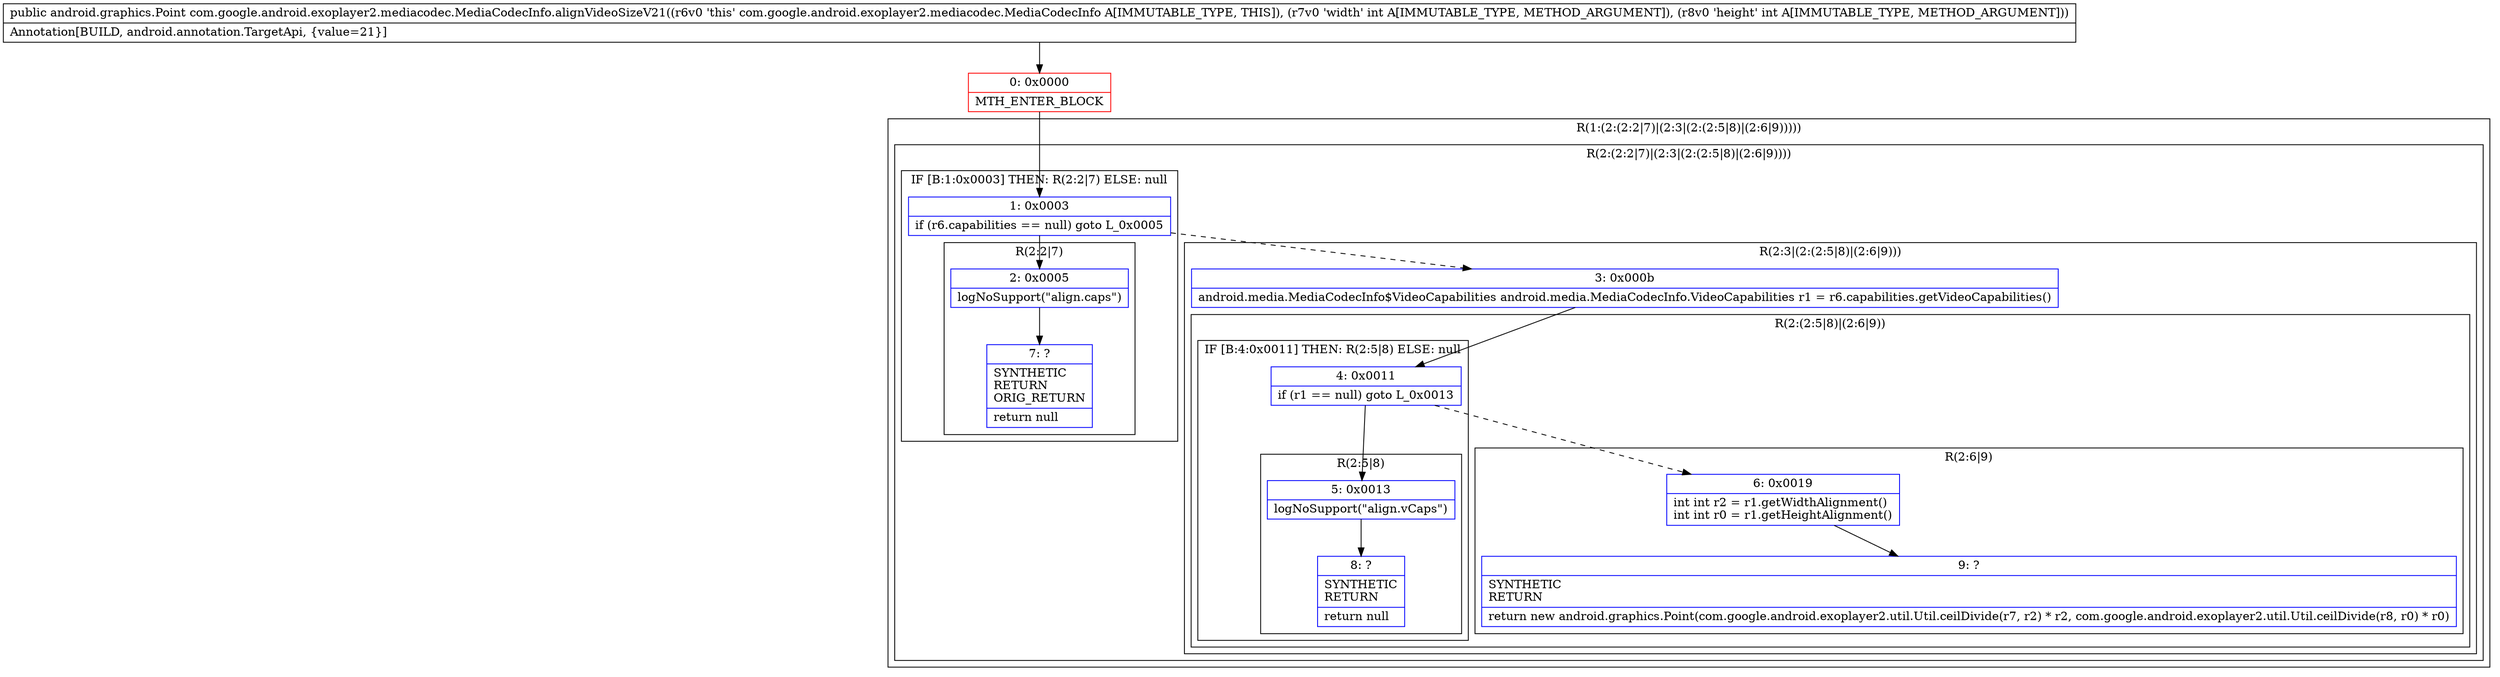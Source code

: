 digraph "CFG forcom.google.android.exoplayer2.mediacodec.MediaCodecInfo.alignVideoSizeV21(II)Landroid\/graphics\/Point;" {
subgraph cluster_Region_157756820 {
label = "R(1:(2:(2:2|7)|(2:3|(2:(2:5|8)|(2:6|9)))))";
node [shape=record,color=blue];
subgraph cluster_Region_25630446 {
label = "R(2:(2:2|7)|(2:3|(2:(2:5|8)|(2:6|9))))";
node [shape=record,color=blue];
subgraph cluster_IfRegion_342639999 {
label = "IF [B:1:0x0003] THEN: R(2:2|7) ELSE: null";
node [shape=record,color=blue];
Node_1 [shape=record,label="{1\:\ 0x0003|if (r6.capabilities == null) goto L_0x0005\l}"];
subgraph cluster_Region_2140309189 {
label = "R(2:2|7)";
node [shape=record,color=blue];
Node_2 [shape=record,label="{2\:\ 0x0005|logNoSupport(\"align.caps\")\l}"];
Node_7 [shape=record,label="{7\:\ ?|SYNTHETIC\lRETURN\lORIG_RETURN\l|return null\l}"];
}
}
subgraph cluster_Region_1686284165 {
label = "R(2:3|(2:(2:5|8)|(2:6|9)))";
node [shape=record,color=blue];
Node_3 [shape=record,label="{3\:\ 0x000b|android.media.MediaCodecInfo$VideoCapabilities android.media.MediaCodecInfo.VideoCapabilities r1 = r6.capabilities.getVideoCapabilities()\l}"];
subgraph cluster_Region_1336483630 {
label = "R(2:(2:5|8)|(2:6|9))";
node [shape=record,color=blue];
subgraph cluster_IfRegion_1911289207 {
label = "IF [B:4:0x0011] THEN: R(2:5|8) ELSE: null";
node [shape=record,color=blue];
Node_4 [shape=record,label="{4\:\ 0x0011|if (r1 == null) goto L_0x0013\l}"];
subgraph cluster_Region_1981829203 {
label = "R(2:5|8)";
node [shape=record,color=blue];
Node_5 [shape=record,label="{5\:\ 0x0013|logNoSupport(\"align.vCaps\")\l}"];
Node_8 [shape=record,label="{8\:\ ?|SYNTHETIC\lRETURN\l|return null\l}"];
}
}
subgraph cluster_Region_719681385 {
label = "R(2:6|9)";
node [shape=record,color=blue];
Node_6 [shape=record,label="{6\:\ 0x0019|int int r2 = r1.getWidthAlignment()\lint int r0 = r1.getHeightAlignment()\l}"];
Node_9 [shape=record,label="{9\:\ ?|SYNTHETIC\lRETURN\l|return new android.graphics.Point(com.google.android.exoplayer2.util.Util.ceilDivide(r7, r2) * r2, com.google.android.exoplayer2.util.Util.ceilDivide(r8, r0) * r0)\l}"];
}
}
}
}
}
Node_0 [shape=record,color=red,label="{0\:\ 0x0000|MTH_ENTER_BLOCK\l}"];
MethodNode[shape=record,label="{public android.graphics.Point com.google.android.exoplayer2.mediacodec.MediaCodecInfo.alignVideoSizeV21((r6v0 'this' com.google.android.exoplayer2.mediacodec.MediaCodecInfo A[IMMUTABLE_TYPE, THIS]), (r7v0 'width' int A[IMMUTABLE_TYPE, METHOD_ARGUMENT]), (r8v0 'height' int A[IMMUTABLE_TYPE, METHOD_ARGUMENT]))  | Annotation[BUILD, android.annotation.TargetApi, \{value=21\}]\l}"];
MethodNode -> Node_0;
Node_1 -> Node_2;
Node_1 -> Node_3[style=dashed];
Node_2 -> Node_7;
Node_3 -> Node_4;
Node_4 -> Node_5;
Node_4 -> Node_6[style=dashed];
Node_5 -> Node_8;
Node_6 -> Node_9;
Node_0 -> Node_1;
}

